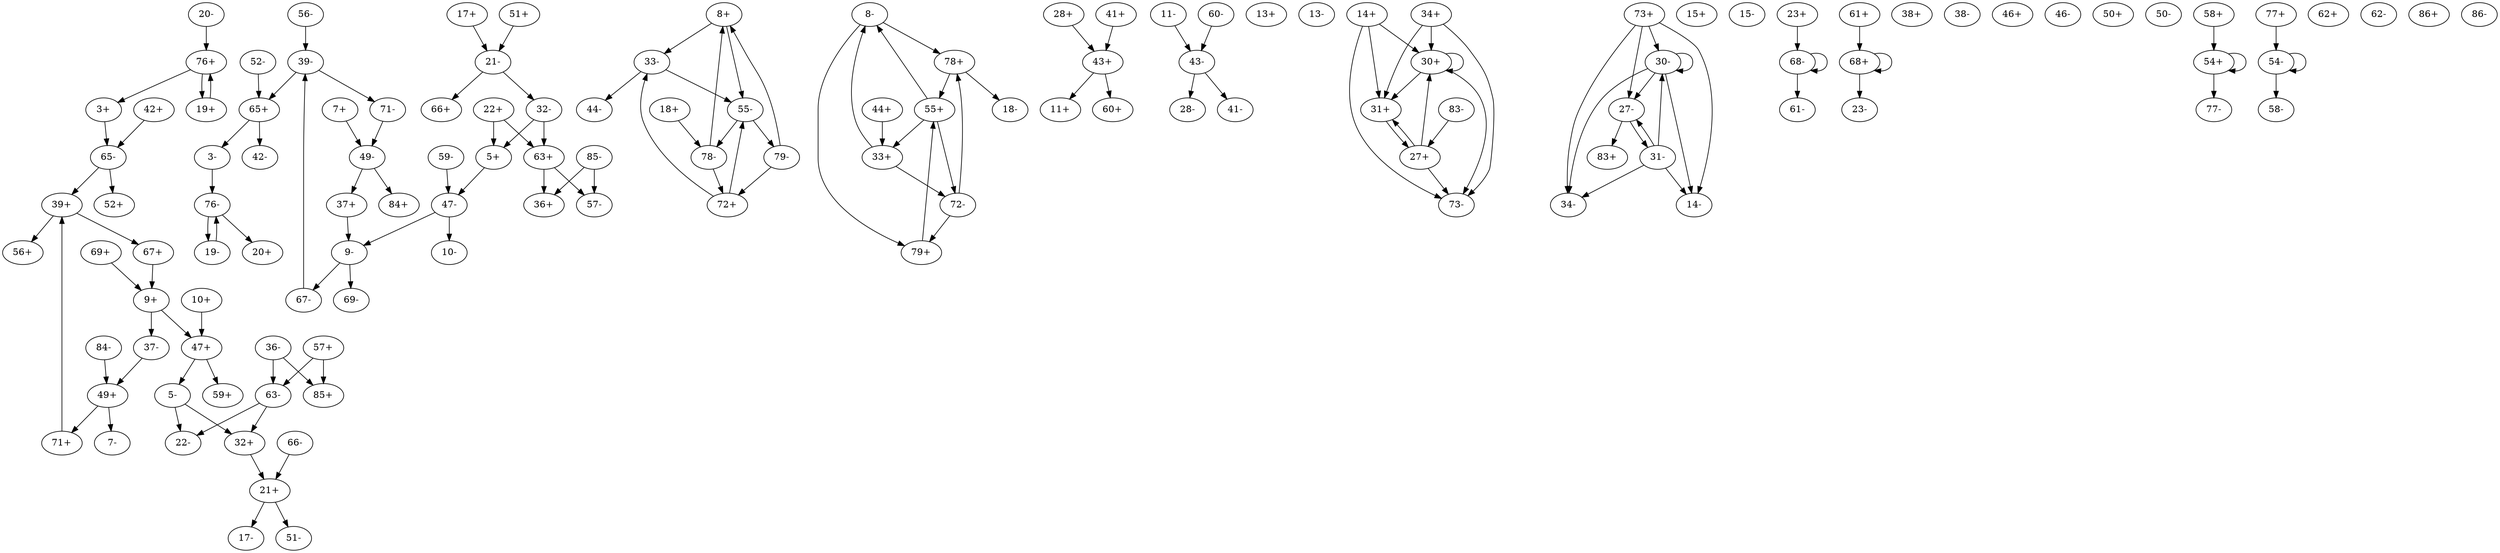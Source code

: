 digraph adj {
graph [k=48]
edge [d=-47]
"3+" [l=5376 C=485841]
"3-" [l=5376 C=485841]
"5+" [l=124 C=6306]
"5-" [l=124 C=6306]
"7+" [l=3602 C=327981]
"7-" [l=3602 C=327981]
"8+" [l=52 C=2218]
"8-" [l=52 C=2218]
"9+" [l=48 C=154]
"9-" [l=48 C=154]
"10+" [l=144 C=4604]
"10-" [l=144 C=4604]
"11+" [l=6491 C=611916]
"11-" [l=6491 C=611916]
"13+" [l=10648 C=1023627]
"13-" [l=10648 C=1023627]
"14+" [l=48 C=16]
"14-" [l=48 C=16]
"15+" [l=5930 C=599587]
"15-" [l=5930 C=599587]
"17+" [l=9404 C=991226]
"17-" [l=9404 C=991226]
"18+" [l=2206 C=240150]
"18-" [l=2206 C=240150]
"19+" [l=893 C=82277]
"19-" [l=893 C=82277]
"20+" [l=12201 C=1351219]
"20-" [l=12201 C=1351219]
"21+" [l=49 C=300]
"21-" [l=49 C=300]
"22+" [l=11669 C=1131776]
"22-" [l=11669 C=1131776]
"23+" [l=7665 C=766424]
"23-" [l=7665 C=766424]
"27+" [l=48 C=35]
"27-" [l=48 C=35]
"28+" [l=1597 C=142681]
"28-" [l=1597 C=142681]
"30+" [l=48 C=7874]
"30-" [l=48 C=7874]
"31+" [l=94 C=805]
"31-" [l=94 C=805]
"32+" [l=3065 C=275287]
"32-" [l=3065 C=275287]
"33+" [l=70 C=5123]
"33-" [l=70 C=5123]
"34+" [l=49 C=23]
"34-" [l=49 C=23]
"36+" [l=12335 C=1315304]
"36-" [l=12335 C=1315304]
"37+" [l=130 C=5258]
"37-" [l=130 C=5258]
"38+" [l=4516 C=440430]
"38-" [l=4516 C=440430]
"39+" [l=59 C=4094]
"39-" [l=59 C=4094]
"41+" [l=215 C=11423]
"41-" [l=215 C=11423]
"42+" [l=146 C=3161]
"42-" [l=146 C=3161]
"43+" [l=50 C=563]
"43-" [l=50 C=563]
"44+" [l=3913 C=434585]
"44-" [l=3913 C=434585]
"46+" [l=2710 C=268203]
"46-" [l=2710 C=268203]
"47+" [l=49 C=200]
"47-" [l=49 C=200]
"49+" [l=61 C=3442]
"49-" [l=61 C=3442]
"50+" [l=5010 C=532820]
"50-" [l=5010 C=532820]
"51+" [l=9644 C=950549]
"51-" [l=9644 C=950549]
"52+" [l=417 C=16750]
"52-" [l=417 C=16750]
"54+" [l=50 C=600]
"54-" [l=50 C=600]
"55+" [l=69 C=11532]
"55-" [l=69 C=11532]
"56+" [l=1550 C=141042]
"56-" [l=1550 C=141042]
"57+" [l=346 C=12512]
"57-" [l=346 C=12512]
"58+" [l=3825 C=349334]
"58-" [l=3825 C=349334]
"59+" [l=11508 C=1237494]
"59-" [l=11508 C=1237494]
"60+" [l=720 C=72448]
"60-" [l=720 C=72448]
"61+" [l=1086 C=83405]
"61-" [l=1086 C=83405]
"62+" [l=4818 C=464490]
"62-" [l=4818 C=464490]
"63+" [l=8207 C=822244]
"63-" [l=8207 C=822244]
"65+" [l=67 C=2088]
"65-" [l=67 C=2088]
"66+" [l=4375 C=421128]
"66-" [l=4375 C=421128]
"67+" [l=5063 C=530425]
"67-" [l=5063 C=530425]
"68+" [l=78 C=10057]
"68-" [l=78 C=10057]
"69+" [l=10204 C=1039066]
"69-" [l=10204 C=1039066]
"71+" [l=789 C=65350]
"71-" [l=789 C=65350]
"72+" [l=95 C=6170]
"72-" [l=95 C=6170]
"73+" [l=48 C=14]
"73-" [l=48 C=14]
"76+" [l=54 C=1373]
"76-" [l=54 C=1373]
"77+" [l=4167 C=460259]
"77-" [l=4167 C=460259]
"78+" [l=49 C=925]
"78-" [l=49 C=925]
"79+" [l=95 C=5402]
"79-" [l=95 C=5402]
"83+" [l=15015 C=1487985]
"83-" [l=15015 C=1487985]
"84+" [l=9811 C=1021233]
"84-" [l=9811 C=1021233]
"85+" [l=3483 C=365113]
"85-" [l=3483 C=365113]
"86+" [l=7953 C=722908]
"86-" [l=7953 C=722908]
"3+" -> "65-"
"3-" -> "76-"
"5+" -> "47-"
"5-" -> "22-"
"5-" -> "32+"
"7+" -> "49-"
"8+" -> "33-"
"8+" -> "55-" [d=-36]
"8-" -> "78+"
"8-" -> "79+"
"9+" -> "37-"
"9+" -> "47+" [d=-46]
"9-" -> "67-"
"9-" -> "69-"
"10+" -> "47+"
"11-" -> "43-"
"14+" -> "30+"
"14+" -> "31+"
"14+" -> "73-"
"17+" -> "21-"
"18+" -> "78-"
"19+" -> "76+"
"19-" -> "76-"
"20-" -> "76+"
"21+" -> "17-"
"21+" -> "51-"
"21-" -> "32-"
"21-" -> "66+"
"22+" -> "5+"
"22+" -> "63+"
"23+" -> "68-"
"27+" -> "30+"
"27+" -> "31+"
"27+" -> "73-"
"27-" -> "31-"
"27-" -> "83+"
"28+" -> "43+"
"30+" -> "30+"
"30+" -> "31+"
"30+" -> "73-"
"30-" -> "14-"
"30-" -> "27-"
"30-" -> "30-"
"30-" -> "34-"
"31+" -> "27+"
"31-" -> "14-"
"31-" -> "27-"
"31-" -> "30-"
"31-" -> "34-"
"32+" -> "21+"
"32-" -> "5+"
"32-" -> "63+"
"33+" -> "8-"
"33+" -> "72-"
"33-" -> "44-"
"33-" -> "55-" [d=-16]
"34+" -> "30+"
"34+" -> "31+"
"34+" -> "73-"
"36-" -> "63-"
"36-" -> "85+"
"37+" -> "9-"
"37-" -> "49+"
"39+" -> "56+"
"39+" -> "67+"
"39-" -> "71-"
"39-" -> "65+" [d=-14]
"41+" -> "43+"
"42+" -> "65-"
"43+" -> "11+"
"43+" -> "60+"
"43-" -> "28-"
"43-" -> "41-"
"44+" -> "33+"
"47+" -> "5-"
"47+" -> "59+"
"47-" -> "10-"
"47-" -> "9-" [d=-46]
"49+" -> "7-"
"49+" -> "71+"
"49-" -> "37+"
"49-" -> "84+"
"51+" -> "21-"
"52-" -> "65+"
"54+" -> "77-"
"54+" -> "54+" [d=-46]
"54-" -> "58-"
"54-" -> "54-" [d=-46]
"55+" -> "33+" [d=-16]
"55+" -> "8-" [d=-36]
"55+" -> "72-" [d=-36]
"55-" -> "79-"
"55-" -> "78-" [d=-44]
"56-" -> "39-"
"57+" -> "63-"
"57+" -> "85+"
"58+" -> "54+"
"59-" -> "47-"
"60-" -> "43-"
"61+" -> "68+"
"63+" -> "36+"
"63+" -> "57-"
"63-" -> "22-"
"63-" -> "32+"
"65+" -> "3-"
"65+" -> "42-"
"65-" -> "52+"
"65-" -> "39+" [d=-14]
"66-" -> "21+"
"67+" -> "9+"
"67-" -> "39-"
"68+" -> "23-"
"68+" -> "68+" [d=-26]
"68-" -> "61-"
"68-" -> "68-" [d=-26]
"69+" -> "9+"
"71+" -> "39+"
"71-" -> "49-"
"72+" -> "33-"
"72+" -> "55-" [d=-36]
"72-" -> "78+"
"72-" -> "79+"
"73+" -> "14-"
"73+" -> "27-"
"73+" -> "30-"
"73+" -> "34-"
"76+" -> "3+"
"76+" -> "19+"
"76-" -> "19-"
"76-" -> "20+"
"77+" -> "54-"
"78+" -> "18-"
"78+" -> "55+" [d=-44]
"78-" -> "8+"
"78-" -> "72+"
"79+" -> "55+"
"79-" -> "8+"
"79-" -> "72+"
"83-" -> "27+"
"84-" -> "49+"
"85-" -> "36+"
"85-" -> "57-"
}
